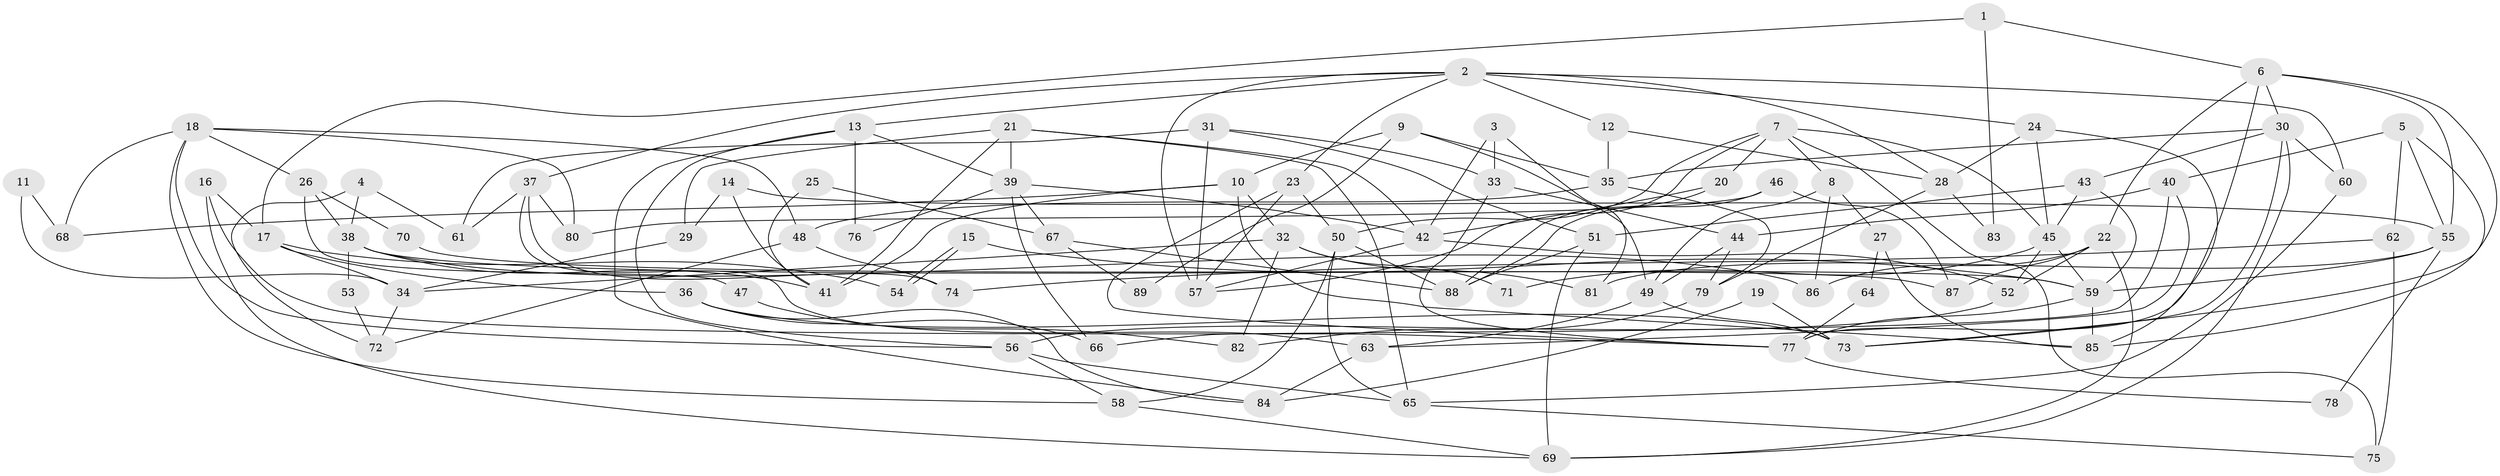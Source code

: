 // Generated by graph-tools (version 1.1) at 2025/02/03/09/25 03:02:03]
// undirected, 89 vertices, 178 edges
graph export_dot {
graph [start="1"]
  node [color=gray90,style=filled];
  1;
  2;
  3;
  4;
  5;
  6;
  7;
  8;
  9;
  10;
  11;
  12;
  13;
  14;
  15;
  16;
  17;
  18;
  19;
  20;
  21;
  22;
  23;
  24;
  25;
  26;
  27;
  28;
  29;
  30;
  31;
  32;
  33;
  34;
  35;
  36;
  37;
  38;
  39;
  40;
  41;
  42;
  43;
  44;
  45;
  46;
  47;
  48;
  49;
  50;
  51;
  52;
  53;
  54;
  55;
  56;
  57;
  58;
  59;
  60;
  61;
  62;
  63;
  64;
  65;
  66;
  67;
  68;
  69;
  70;
  71;
  72;
  73;
  74;
  75;
  76;
  77;
  78;
  79;
  80;
  81;
  82;
  83;
  84;
  85;
  86;
  87;
  88;
  89;
  1 -- 17;
  1 -- 6;
  1 -- 83;
  2 -- 23;
  2 -- 12;
  2 -- 13;
  2 -- 24;
  2 -- 28;
  2 -- 37;
  2 -- 57;
  2 -- 60;
  3 -- 81;
  3 -- 42;
  3 -- 33;
  4 -- 61;
  4 -- 38;
  4 -- 72;
  5 -- 55;
  5 -- 40;
  5 -- 62;
  5 -- 85;
  6 -- 73;
  6 -- 22;
  6 -- 30;
  6 -- 55;
  6 -- 77;
  7 -- 50;
  7 -- 57;
  7 -- 8;
  7 -- 20;
  7 -- 45;
  7 -- 75;
  8 -- 49;
  8 -- 27;
  8 -- 86;
  9 -- 35;
  9 -- 10;
  9 -- 49;
  9 -- 89;
  10 -- 85;
  10 -- 41;
  10 -- 32;
  10 -- 68;
  11 -- 68;
  11 -- 34;
  12 -- 35;
  12 -- 28;
  13 -- 56;
  13 -- 39;
  13 -- 76;
  13 -- 84;
  14 -- 55;
  14 -- 29;
  14 -- 41;
  15 -- 59;
  15 -- 54;
  15 -- 54;
  16 -- 77;
  16 -- 69;
  16 -- 17;
  17 -- 36;
  17 -- 34;
  17 -- 54;
  18 -- 58;
  18 -- 56;
  18 -- 26;
  18 -- 48;
  18 -- 68;
  18 -- 80;
  19 -- 84;
  19 -- 73;
  20 -- 88;
  20 -- 42;
  21 -- 42;
  21 -- 65;
  21 -- 29;
  21 -- 39;
  21 -- 41;
  22 -- 52;
  22 -- 86;
  22 -- 69;
  22 -- 87;
  23 -- 57;
  23 -- 77;
  23 -- 50;
  24 -- 85;
  24 -- 28;
  24 -- 45;
  25 -- 67;
  25 -- 41;
  26 -- 38;
  26 -- 47;
  26 -- 70;
  27 -- 85;
  27 -- 64;
  28 -- 79;
  28 -- 83;
  29 -- 34;
  30 -- 43;
  30 -- 35;
  30 -- 60;
  30 -- 69;
  30 -- 73;
  31 -- 51;
  31 -- 57;
  31 -- 33;
  31 -- 61;
  32 -- 34;
  32 -- 71;
  32 -- 81;
  32 -- 82;
  33 -- 44;
  33 -- 77;
  34 -- 72;
  35 -- 48;
  35 -- 79;
  36 -- 73;
  36 -- 66;
  36 -- 84;
  37 -- 63;
  37 -- 61;
  37 -- 74;
  37 -- 80;
  38 -- 59;
  38 -- 41;
  38 -- 53;
  38 -- 86;
  39 -- 42;
  39 -- 66;
  39 -- 67;
  39 -- 76;
  40 -- 44;
  40 -- 63;
  40 -- 66;
  42 -- 52;
  42 -- 57;
  43 -- 59;
  43 -- 45;
  43 -- 51;
  44 -- 79;
  44 -- 49;
  45 -- 52;
  45 -- 59;
  45 -- 71;
  46 -- 80;
  46 -- 88;
  46 -- 87;
  47 -- 82;
  48 -- 74;
  48 -- 72;
  49 -- 63;
  49 -- 73;
  50 -- 58;
  50 -- 65;
  50 -- 88;
  51 -- 69;
  51 -- 88;
  52 -- 56;
  53 -- 72;
  55 -- 59;
  55 -- 78;
  55 -- 81;
  56 -- 65;
  56 -- 58;
  58 -- 69;
  59 -- 77;
  59 -- 85;
  60 -- 65;
  62 -- 75;
  62 -- 74;
  63 -- 84;
  64 -- 77;
  65 -- 75;
  67 -- 88;
  67 -- 89;
  70 -- 87;
  77 -- 78;
  79 -- 82;
}
